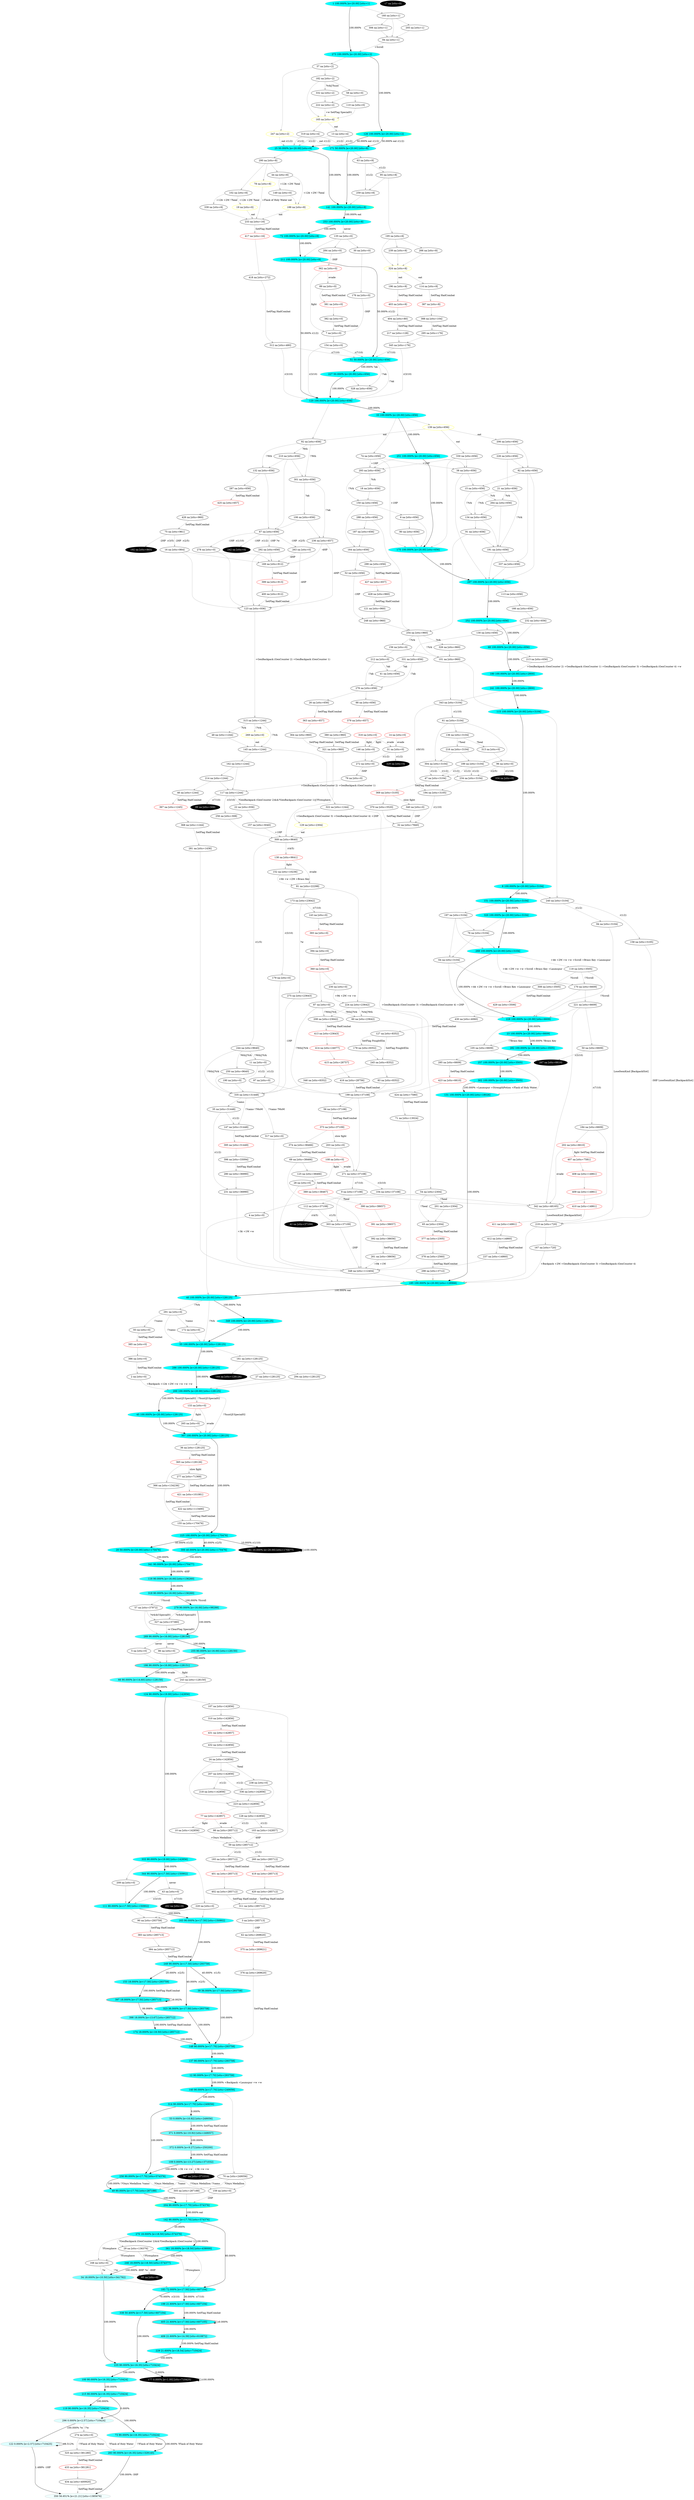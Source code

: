 digraph g {
  "A1" [style=filled fillcolor="#00ffff"label="1 100.000% [e=20.00] [stts=1]" color=grey];
  "A2" [style=filled fillcolor="white"label="2 na [stts=0]" ];
  "A3" [style=filled fillcolor="white"label="3 na [stts=285713]" ];
  "A4" [style=filled fillcolor="white"label="4 na [stts=0]" ];
  "A5" [style=filled fillcolor="white"label="5 na [stts=0]" ];
  "A6" [style=filled fillcolor="white"label="6 na [stts=656]" ];
  "A7" [style=filled fillcolor="white"label="7 na [stts=0]" ];
  "A8" [style=filled fillcolor="#00ffff"label="8 100.000% [e=20.00] [stts=3104]" color=grey];
  "A9" [style=filled fillcolor="white"label="9 na [stts=37108]" ];
  "A10" [style=filled fillcolor="white"label="10 na [stts=142856]" ];
  "A11" [style=filled fillcolor="white"label="11 na [stts=0]" ];
  "A12" [style=filled fillcolor="#1dffff"label="12 90.000% [e=17.70] [stts=293759]" color=grey];
  "A13" [style=filled fillcolor="white"label="13 na [stts=4]" ];
  "A14" [style=filled fillcolor="white"label="14 na [stts=0]" color=red];
  "A15" [style=filled fillcolor="white"label="15 na [stts=656]" ];
  "A16" [style=filled fillcolor="white"label="16 na [stts=864]" ];
  "A17" [style=filled fillcolor="black"label="17 na [stts=0]" style=filled fontcolor=white];
  "A18" [style=filled fillcolor="white"label="18 na [stts=656]" ];
  "A19" [style=filled fillcolor="white"label="19 na [stts=0]" color=yellow style=filled];
  "A20" [style=filled fillcolor="#00ffff"label="20 50.000% [e=20.00] [stts=170476]" color=grey];
  "A21" [style=filled fillcolor="white"label="21 na [stts=656]" ];
  "A22" [style=filled fillcolor="white"label="22 na [stts=936]" ];
  "A23" [style=filled fillcolor="#00ffff"label="23 100.000% [e=20.00] [stts=6609]" color=grey];
  "A24" [style=filled fillcolor="white"label="24 na [stts=142856]" ];
  "A25" [style=filled fillcolor="#00ffff"label="25 50.000% [e=20.00] [stts=8]" color=grey];
  "A27" [style=filled fillcolor="white"label="27 na [stts=128125]" ];
  "A28" [style=filled fillcolor="white"label="28 na [stts=0]" ];
  "A29" [style=filled fillcolor="white"label="29 na [stts=136376]" ];
  "A30" [style=filled fillcolor="white"label="30 na [stts=0]" ];
  "A31" [style=filled fillcolor="white"label="31 na [stts=0]" ];
  "A32" [style=filled fillcolor="white"label="32 na [stts=7840]" ];
  "A33" [style=filled fillcolor="#00ffff"label="33 100.000% [e=20.00] [stts=656]" color=grey];
  "A34" [style=filled fillcolor="#79ffff"label="34 18.000% [e=10.50] [stts=341792]" color=grey];
  "A35" [style=filled fillcolor="white"label="35 na [stts=31448]" ];
  "A37" [style=filled fillcolor="white"label="37 na [stts=2]" ];
  "A38" [style=filled fillcolor="white"label="38 na [stts=656]" ];
  "A39" [style=filled fillcolor="#1fffff"label="39 36.000% [e=17.50] [stts=293758]" color=grey];
  "A40" [style=filled fillcolor="#00ffff"label="40 100.000% [e=20.00] [stts=128125]" color=grey];
  "A41" [style=filled fillcolor="white"label="41 na [stts=656]" ];
  "A42" [style=filled fillcolor="black"label="42 na [stts=37109]" style=filled fontcolor=white];
  "A43" [style=filled fillcolor="white"label="43 na [stts=0]" ];
  "A44" [style=filled fillcolor="white"label="44 na [stts=8]" ];
  "A45" [style=filled fillcolor="#00ffff"label="45 100.000% [e=20.00] [stts=128125]" color=grey];
  "A48" [style=filled fillcolor="white"label="48 na [stts=1244]" ];
  "A49" [style=filled fillcolor="#1dffff"label="49 90.000% [e=17.70] [stts=287188]" color=grey];
  "A50" [style=filled fillcolor="white"label="50 na [stts=6609]" ];
  "A51" [style=filled fillcolor="#00ffff"label="51 50.000% [e=20.00] [stts=656]" color=grey];
  "A52" [style=filled fillcolor="white"label="52 na [stts=656]" ];
  "A54" [style=filled fillcolor="white"label="54 na [stts=2304]" ];
  "A55" [style=filled fillcolor="#00ffff"label="55 100.000% [e=20.00] [stts=128125]" color=grey];
  "A57" [style=filled fillcolor="white"label="57 na [stts=37972]" ];
  "A58" [style=filled fillcolor="white"label="58 na [stts=0]" ];
  "A59" [style=filled fillcolor="white"label="59 na [stts=285712]" ];
  "A60" [style=filled fillcolor="white"label="60 na [stts=23642]" ];
  "A61" [style=filled fillcolor="white"label="61 na [stts=3104]" ];
  "A63" [style=filled fillcolor="white"label="63 na [stts=8]" ];
  "A64" [style=filled fillcolor="white"label="64 na [stts=3104]" ];
  "A66" [style=filled fillcolor="#44ffff"label="66 90.000% [e=14.60] [stts=128150]" color=grey];
  "A67" [style=filled fillcolor="white"label="67 na [stts=656]" ];
  "A68" [style=filled fillcolor="#00ffff"label="68 100.000% [e=20.00] [stts=656]" color=grey];
  "A69" [style=filled fillcolor="white"label="69 na [stts=38466]" ];
  "A70" [style=filled fillcolor="white"label="70 na [stts=249056]" ];
  "A71" [style=filled fillcolor="white"label="71 na [stts=13024]" ];
  "A72" [style=filled fillcolor="#00ffff"label="72 100.000% [e=20.00] [stts=8]" color=grey];
  "A73" [style=filled fillcolor="#2effff"label="73 90.000% [e=16.35] [stts=710424]" color=grey];
  "A74" [style=filled fillcolor="white"label="74 na [stts=656]" ];
  "A75" [style=filled fillcolor="white"label="75 na [stts=961]" ];
  "A76" [style=filled fillcolor="white"label="76 na [stts=3104]" ];
  "A77" [style=filled fillcolor="white"label="77 na [stts=142857]" color=red];
  "A78" [style=filled fillcolor="white"label="78 na [stts=8]" color=yellow];
  "A79" [style=filled fillcolor="white"label="79 na [stts=0]" ];
  "A80" [style=filled fillcolor="white"label="80 na [stts=656]" ];
  "A81" [style=filled fillcolor="white"label="81 na [stts=22298]" ];
  "A82" [style=filled fillcolor="white"label="82 na [stts=656]" ];
  "A83" [style=filled fillcolor="white"label="83 na [stts=8352]" ];
  "A84" [style=filled fillcolor="white"label="84 na [stts=1]" ];
  "A85" [style=filled fillcolor="black"label="85 na [stts=0]" style=filled fontcolor=white];
  "A86" [style=filled fillcolor="white"label="86 na [stts=0]" ];
  "A87" [style=filled fillcolor="white"label="87 na [stts=0]" ];
  "A91" [style=filled fillcolor="white"label="91 na [stts=656]" ];
  "A92" [style=filled fillcolor="white"label="92 na [stts=656]" ];
  "A94" [style=filled fillcolor="white"label="94 na [stts=3104]" ];
  "A95" [style=filled fillcolor="white"label="95 na [stts=8]" ];
  "A96" [style=filled fillcolor="white"label="96 na [stts=0]" ];
  "A97" [style=filled fillcolor="white"label="97 na [stts=0]" ];
  "A98" [style=filled fillcolor="white"label="98 na [stts=285712]" ];
  "A99" [style=filled fillcolor="black"label="99 na [stts=309]" style=filled fontcolor=white];
  "A100" [style=filled fillcolor="#2effff"label="100 90.000% [e=16.35] [stts=710424]" color=grey];
  "A101" [style=filled fillcolor="white"label="101 na [stts=960]" ];
  "A102" [style=filled fillcolor="white"label="102 na [stts=8]" ];
  "A103" [style=filled fillcolor="white"label="103 na [stts=142857]" ];
  "A104" [style=filled fillcolor="white"label="104 na [stts=37108]" ];
  "A105" [style=filled fillcolor="white"label="105 na [stts=6609]" ];
  "A106" [style=filled fillcolor="white"label="106 na [stts=656]" ];
  "A107" [style=filled fillcolor="white"label="107 na [stts=142856]" ];
  "A108" [style=filled fillcolor="white"label="108 na [stts=0]" color=red];
  "A109" [style=filled fillcolor="#55ffff"label="109 0.000% [e=13.27] [stts=371032]" color=grey];
  "A110" [style=filled fillcolor="white"label="110 na [stts=0]" ];
  "A111" [style=filled fillcolor="#1fffff"label="111 90.000% [e=17.50] [stts=150902]" color=grey];
  "A112" [style=filled fillcolor="white"label="112 na [stts=37108]" ];
  "A113" [style=filled fillcolor="white"label="113 na [stts=656]" ];
  "A115" [style=filled fillcolor="#00ffff"label="115 100.000% [e=20.00] [stts=3104]" color=grey];
  "A116" [style=filled fillcolor="#33ffff"label="116 90.000% [e=16.00] [stts=136260]" color=grey];
  "A117" [style=filled fillcolor="white"label="117 na [stts=1244]" ];
  "A118" [style=filled fillcolor="white"label="118 na [stts=3505]" ];
  "A119" [style=filled fillcolor="#2effff"label="119 90.000% [e=16.35] [stts=710424]" color=grey];
  "A120" [style=filled fillcolor="#00ffff"label="120 100.000% [e=20.00] [stts=656]" color=grey];
  "A121" [style=filled fillcolor="white"label="121 na [stts=960]" ];
  "A122" [style=filled fillcolor="#deffff"label="122 0.000% [e=2.57] [stts=710425]" color=grey];
  "A123" [style=filled fillcolor="white"label="123 na [stts=936]" ];
  "A124" [style=filled fillcolor="#0cffff"label="124 90.000% [e=19.00] [stts=142856]" color=grey];
  "A126" [style=filled fillcolor="#00ffff"label="126 100.000% [e=20.00] [stts=2]" color=yellow];
  "A127" [style=filled fillcolor="white"label="127 na [stts=8352]" ];
  "A128" [style=filled fillcolor="white"label="128 na [stts=142856]" ];
  "A129" [style=filled fillcolor="white"label="129 na [stts=2304]" color=yellow style=filled];
  "A130" [style=filled fillcolor="white"label="130 na [stts=656]" ];
  "A131" [style=filled fillcolor="#00ffff"label="131 100.000% [e=20.00] [stts=18026]" color=grey];
  "A132" [style=filled fillcolor="white"label="132 na [stts=656]" ];
  "A133" [style=filled fillcolor="white"label="133 na [stts=0]" color=red];
  "A134" [style=filled fillcolor="white"label="134 na [stts=656]" ];
  "A135" [style=filled fillcolor="white"label="135 na [stts=0]" ];
  "A136" [style=filled fillcolor="white"label="136 na [stts=3104]" ];
  "A137" [style=filled fillcolor="#1dffff"label="137 90.000% [e=17.70] [stts=293758]" color=grey];
  "A138" [style=filled fillcolor="white"label="138 na [stts=9641]" color=red];
  "A139" [style=filled fillcolor="white"label="139 na [stts=656]" color=yellow];
  "A140" [style=filled fillcolor="#1dffff"label="140 90.000% [e=17.70] [stts=249056]" color=grey];
  "A141" [style=filled fillcolor="#00ffff"label="141 100.000% [e=20.00] [stts=8]" color=yellow];
  "A142" [style=filled fillcolor="#1dffff"label="142 90.000% [e=17.70] [stts=574376]" color=grey];
  "A144" [style=filled fillcolor="black"label="144 na [stts=128126]" style=filled fontcolor=white];
  "A145" [style=filled fillcolor="white"label="145 na [stts=1244]" ];
  "A146" [style=filled fillcolor="white"label="146 na [stts=0]" ];
  "A148" [style=filled fillcolor="#1dffff"label="148 90.000% [e=17.70] [stts=293758]" color=grey];
  "A149" [style=filled fillcolor="white"label="149 na [stts=0]" ];
  "A150" [style=filled fillcolor="white"label="150 na [stts=656]" ];
  "A151" [style=filled fillcolor="#00ffff"label="151 100.000% [e=20.00] [stts=3104]" color=grey];
  "A152" [style=filled fillcolor="white"label="152 na [stts=10236]" ];
  "A154" [style=filled fillcolor="white"label="154 na [stts=0]" ];
  "A155" [style=filled fillcolor="white"label="155 na [stts=170476]" ];
  "A156" [style=filled fillcolor="white"label="156 na [stts=0]" ];
  "A157" [style=filled fillcolor="white"label="157 na [stts=3040]" ];
  "A158" [style=filled fillcolor="white"label="158 na [stts=3105]" ];
  "A159" [style=filled fillcolor="white"label="159 na [stts=0]" ];
  "A160" [style=filled fillcolor="white"label="160 na [stts=1]" ];
  "A161" [style=filled fillcolor="white"label="161 na [stts=128125]" ];
  "A162" [style=filled fillcolor="white"label="162 na [stts=1244]" ];
  "A163" [style=filled fillcolor="#1fffff"label="163 90.000% [e=17.50] [stts=150902]" color=grey];
  "A164" [style=filled fillcolor="white"label="164 na [stts=656]" ];
  "A165" [style=filled fillcolor="white"label="165 na [stts=4]" color=yellow style=filled];
  "A166" [style=filled fillcolor="white"label="166 na [stts=656]" ];
  "A167" [style=filled fillcolor="white"label="167 na [stts=720]" ];
  "A168" [style=filled fillcolor="white"label="168 na [stts=0]" ];
  "A170" [style=filled fillcolor="white"label="170 na [stts=6609]" ];
  "A171" [style=filled fillcolor="#00ffff"label="171 50.000% [e=20.00] [stts=8]" color=grey];
  "A172" [style=filled fillcolor="white"label="172 na [stts=0]" ];
  "A173" [style=filled fillcolor="white"label="173 na [stts=23642]" ];
  "A174" [style=filled fillcolor="#13ffff"label="174 18.000% [e=18.50] [stts=285712]" color=grey];
  "A175" [style=filled fillcolor="#00ffff"label="175 100.000% [e=20.00] [stts=656]" color=grey];
  "A176" [style=filled fillcolor="white"label="176 na [stts=0]" ];
  "A177" [style=filled fillcolor="black"label="177 0.000% [e=1.00] [stts=710425]" style=filled fontcolor=white];
  "A178" [style=filled fillcolor="white"label="178 na [stts=8352]" ];
  "A179" [style=filled fillcolor="white"label="179 na [stts=0]" ];
  "A180" [style=filled fillcolor="#00ffff"label="180 100.000% [e=20.00] [stts=2800]" color=grey];
  "A181" [style=filled fillcolor="black"label="181 10.000% [e=20.00] [stts=170477]" style=filled fontcolor=white];
  "A182" [style=filled fillcolor="white"label="182 na [stts=2]" ];
  "A183" [style=filled fillcolor="#1fffff"label="183 72.000% [e=17.50] [stts=607104]" color=grey];
  "A184" [style=filled fillcolor="white"label="184 na [stts=6609]" ];
  "A185" [style=filled fillcolor="#00ffff"label="185 100.000% [e=20.00] [stts=128968]" color=yellow style=filled];
  "A186" [style=filled fillcolor="#33ffff"label="186 90.000% [e=16.00] [stts=128151]" color=red];
  "A187" [style=filled fillcolor="white"label="187 na [stts=656]" ];
  "A188" [style=filled fillcolor="white"label="188 na [stts=8]" color=yellow];
  "A189" [style=filled fillcolor="white"label="189 na [stts=3104]" ];
  "A190" [style=filled fillcolor="white"label="190 na [stts=0]" ];
  "A191" [style=filled fillcolor="white"label="191 na [stts=656]" ];
  "A192" [style=filled fillcolor="black"label="192 na [stts=865]" style=filled fontcolor=white];
  "A194" [style=filled fillcolor="white"label="194 na [stts=3105]" ];
  "A195" [style=filled fillcolor="white"label="195 na [stts=8]" ];
  "A197" [style=filled fillcolor="white"label="197 na [stts=3104]" ];
  "A199" [style=filled fillcolor="white"label="199 na [stts=37108]" ];
  "A200" [style=filled fillcolor="#00ffff"label="200 100.000% [e=20.00] [stts=128125]" color=grey];
  "A201" [style=filled fillcolor="white"label="201 na [stts=2304]" ];
  "A203" [style=filled fillcolor="white"label="203 na [stts=0]" ];
  "A204" [style=filled fillcolor="#1dffff"label="204 90.000% [e=17.70] [stts=574376]" color=yellow];
  "A205" [style=filled fillcolor="white"label="205 na [stts=1]" ];
  "A206" [style=filled fillcolor="white"label="206 na [stts=656]" ];
  "A207" [style=filled fillcolor="white"label="207 na [stts=142856]" ];
  "A209" [style=filled fillcolor="white"label="209 na [stts=0]" ];
  "A210" [style=filled fillcolor="white"label="210 na [stts=656]" ];
  "A211" [style=filled fillcolor="#00ffff"label="211 100.000% [e=20.00] [stts=8]" color=grey];
  "A212" [style=filled fillcolor="white"label="212 na [stts=0]" ];
  "A213" [style=filled fillcolor="white"label="213 na [stts=656]" ];
  "A214" [style=filled fillcolor="white"label="214 na [stts=1244]" ];
  "A215" [style=filled fillcolor="#2effff"label="215 90.000% [e=16.35] [stts=710424]" color=grey];
  "A216" [style=filled fillcolor="white"label="216 na [stts=3104]" ];
  "A217" [style=filled fillcolor="white"label="217 na [stts=128]" ];
  "A218" [style=filled fillcolor="white"label="218 na [stts=142856]" ];
  "A219" [style=filled fillcolor="white"label="219 na [stts=720]" ];
  "A220" [style=filled fillcolor="white"label="220 na [stts=0]" ];
  "A221" [style=filled fillcolor="white"label="221 na [stts=6609]" ];
  "A222" [style=filled fillcolor="white"label="222 na [stts=2]" ];
  "A223" [style=filled fillcolor="white"label="223 na [stts=142856]" ];
  "A224" [style=filled fillcolor="white"label="224 na [stts=23642]" ];
  "A225" [style=filled fillcolor="#00ffff"label="225 100.000% [e=20.00] [stts=170476]" color=grey];
  "A226" [style=filled fillcolor="white"label="226 na [stts=656]" ];
  "A227" [style=filled fillcolor="#00ffff"label="227 50.000% [e=20.00] [stts=656]" color=grey];
  "A228" [style=filled fillcolor="#00ffff"label="228 100.000% [e=20.00] [stts=6609]" color=grey];
  "A229" [style=filled fillcolor="#12ffff"label="229 21.600% [e=18.54] [stts=710424]" color=grey];
  "A230" [style=filled fillcolor="white"label="230 na [stts=0]" ];
  "A231" [style=filled fillcolor="white"label="231 na [stts=36990]" ];
  "A232" [style=filled fillcolor="white"label="232 na [stts=656]" ];
  "A234" [style=filled fillcolor="white"label="234 na [stts=3104]" ];
  "A235" [style=filled fillcolor="#2effff"label="235 90.000% [e=16.35] [stts=710424]" color=grey];
  "A236" [style=filled fillcolor="white"label="236 na [stts=657]" ];
  "A237" [style=filled fillcolor="white"label="237 na [stts=14860]" ];
  "A238" [style=filled fillcolor="white"label="238 na [stts=0]" ];
  "A239" [style=filled fillcolor="white"label="239 na [stts=8]" ];
  "A240" [style=filled fillcolor="white"label="240 na [stts=3104]" ];
  "A241" [style=filled fillcolor="#00ffff"label="241 100.000% [e=20.00] [stts=2800]" color=grey];
  "A242" [style=filled fillcolor="black"label="242 na [stts=0]" style=filled fontcolor=white];
  "A243" [style=filled fillcolor="white"label="243 na [stts=128150]" ];
  "A244" [style=filled fillcolor="white"label="244 na [stts=9640]" ];
  "A245" [style=filled fillcolor="white"label="245 na [stts=8352]" ];
  "A246" [style=filled fillcolor="#13ffff"label="246 18.000% [e=18.50] [stts=574377]" color=grey];
  "A247" [style=filled fillcolor="white"label="247 na [stts=2]" color=yellow];
  "A248" [style=filled fillcolor="white"label="248 na [stts=960]" ];
  "A249" [style=filled fillcolor="#1fffff"label="249 90.000% [e=17.50] [stts=293758]" color=grey];
  "A250" [style=filled fillcolor="white"label="250 na [stts=9640]" ];
  "A251" [style=filled fillcolor="#00ffff"label="251 100.000% [e=20.00] [stts=656]" color=grey];
  "A252" [style=filled fillcolor="#00ffff"label="252 100.000% [e=20.00] [stts=656]" color=grey];
  "A253" [style=filled fillcolor="#00ffff"label="253 100.000% [e=20.00] [stts=8]" color=grey];
  "A254" [style=filled fillcolor="white"label="254 na [stts=960]" ];
  "A255" [style=filled fillcolor="#33ffff"label="255 90.000% [e=16.00] [stts=128150]" color=grey];
  "A256" [style=filled fillcolor="white"label="256 na [stts=308]" ];
  "A257" [style=filled fillcolor="#00ffff"label="257 100.000% [e=20.00] [stts=3505]" color=grey];
  "A258" [style=filled fillcolor="#1dffff"label="258 90.000% [e=17.70] [stts=574376]" color=grey];
  "A259" [style=filled fillcolor="white"label="259 na [stts=8]" ];
  "A261" [style=filled fillcolor="white"label="261 na [stts=38656]" ];
  "A262" [style=filled fillcolor="black"label="262 na [stts=0]" style=filled fontcolor=white];
  "A263" [style=filled fillcolor="white"label="263 na [stts=0]" ];
  "A264" [style=filled fillcolor="white"label="264 na [stts=656]" ];
  "A265" [style=filled fillcolor="white"label="265 na [stts=0]" ];
  "A266" [style=filled fillcolor="white"label="266 na [stts=8]" ];
  "A267" [style=filled fillcolor="black"label="267 na [stts=6610]" style=filled fontcolor=white];
  "A268" [style=filled fillcolor="#00ffff"label="268 100.000% [e=20.00] [stts=3104]" color=grey];
  "A269" [style=filled fillcolor="white"label="269 na [stts=0]" color=yellow style=filled];
  "A270" [style=filled fillcolor="#13ffff"label="270 18.000% [e=18.50] [stts=574376]" color=grey];
  "A271" [style=filled fillcolor="white"label="271 na [stts=37108]" ];
  "A272" [style=filled fillcolor="white"label="272 na [stts=0]" ];
  "A273" [style=filled fillcolor="#00ffff"label="273 100.000% [e=20.00] [stts=2]" color=grey];
  "A274" [style=filled fillcolor="white"label="274 na [stts=0]" ];
  "A275" [style=filled fillcolor="white"label="275 na [stts=23643]" ];
  "A276" [style=filled fillcolor="white"label="276 na [stts=656]" ];
  "A278" [style=filled fillcolor="white"label="278 na [stts=0]" ];
  "A279" [style=filled fillcolor="#33ffff"label="279 90.000% [e=16.00] [stts=98288]" color=grey];
  "A280" [style=filled fillcolor="white"label="280 na [stts=36990]" ];
  "A281" [style=filled fillcolor="white"label="281 na [stts=1436]" ];
  "A282" [style=filled fillcolor="#00ffff"label="282 100.000% [e=20.00] [stts=3505]" color=grey];
  "A283" [style=filled fillcolor="#2effff"label="283 90.000% [e=16.35] [stts=329145]" color=grey];
  "A284" [style=filled fillcolor="white"label="284 na [stts=0]" ];
  "A286" [style=filled fillcolor="#00ffff"label="286 100.000% [e=20.00] [stts=128125]" color=grey];
  "A288" [style=filled fillcolor="white"label="288 na [stts=656]" ];
  "A289" [style=filled fillcolor="#33ffff"label="289 90.000% [e=16.00] [stts=128150]" color=grey];
  "A290" [style=filled fillcolor="white"label="290 na [stts=8]" ];
  "A291" [style=filled fillcolor="white"label="291 na [stts=0]" ];
  "A292" [style=filled fillcolor="white"label="292 na [stts=656]" ];
  "A293" [style=filled fillcolor="white"label="293 na [stts=656]" ];
  "A294" [style=filled fillcolor="white"label="294 na [stts=128125]" ];
  "A295" [style=filled fillcolor="white"label="295 na [stts=176]" ];
  "A296" [style=filled fillcolor="#deffff"label="296 0.000% [e=2.57] [stts=710424]" color=grey];
  "A297" [style=filled fillcolor="#00ffff"label="297 100.000% [e=20.00] [stts=656]" color=grey];
  "A298" [style=filled fillcolor="white"label="298 na [stts=3712]" ];
  "A300" [style=filled fillcolor="#00ffff"label="300 40.000% [e=20.00] [stts=170476]" color=grey];
  "A301" [style=filled fillcolor="white"label="301 na [stts=656]" ];
  "A302" [style=filled fillcolor="#00ffff"label="302 100.000% [e=20.00] [stts=3505]" color=grey];
  "A303" [style=filled fillcolor="white"label="303 na [stts=37109]" ];
  "A304" [style=filled fillcolor="white"label="304 na [stts=3104]" ];
  "A305" [style=filled fillcolor="white"label="305 na [stts=287188]" ];
  "A306" [style=filled fillcolor="white"label="306 na [stts=1]" ];
  "A307" [style=filled fillcolor="#00ffff"label="307 100.000% [e=20.00] [stts=128125]" color=grey];
  "A309" [style=filled fillcolor="white"label="309 na [stts=9640]" ];
  "A311" [style=filled fillcolor="white"label="311 na [stts=285712]" ];
  "A312" [style=filled fillcolor="white"label="312 na [stts=480]" ];
  "A313" [style=filled fillcolor="white"label="313 na [stts=0]" ];
  "A314" [style=filled fillcolor="#1dffff"label="314 90.000% [e=17.70] [stts=249056]" color=grey];
  "A315" [style=filled fillcolor="white"label="315 na [stts=1244]" ];
  "A316" [style=filled fillcolor="white"label="316 na [stts=0]" color=red];
  "A317" [style=filled fillcolor="white"label="317 na [stts=0]" ];
  "A318" [style=filled fillcolor="#33ffff"label="318 90.000% [e=16.00] [stts=136260]" color=grey];
  "A319" [style=filled fillcolor="white"label="319 na [stts=4]" ];
  "A320" [style=filled fillcolor="#00ffff"label="320 100.000% [e=20.00] [stts=3104]" color=grey];
  "A321" [style=filled fillcolor="white"label="321 na [stts=960]" ];
  "A322" [style=filled fillcolor="white"label="322 na [stts=1244]" ];
  "A323" [style=filled fillcolor="#1fffff"label="323 36.000% [e=17.50] [stts=293758]" color=grey];
  "A324" [style=filled fillcolor="white"label="324 na [stts=8]" color=yellow];
  "A326" [style=filled fillcolor="white"label="326 na [stts=960]" ];
  "A327" [style=filled fillcolor="white"label="327 na [stts=57380]" ];
  "A328" [style=filled fillcolor="white"label="328 na [stts=656]" ];
  "A329" [style=filled fillcolor="black"label="329 na [stts=0]" style=filled fontcolor=white];
  "A330" [style=filled fillcolor="white"label="330 na [stts=656]" ];
  "A331" [style=filled fillcolor="white"label="331 na [stts=656]" ];
  "A332" [style=filled fillcolor="white"label="332 na [stts=2]" ];
  "A333" [style=filled fillcolor="#0cffff"label="333 90.000% [e=19.00] [stts=142856]" color=grey];
  "A334" [style=filled fillcolor="black"label="334 na [stts=0]" style=filled fontcolor=white];
  "A335" [style=filled fillcolor="white"label="335 na [stts=31448]" ];
  "A336" [style=filled fillcolor="white"label="336 na [stts=142856]" ];
  "A337" [style=filled fillcolor="white"label="337 na [stts=656]" ];
  "A338" [style=filled fillcolor="#1fffff"label="338 50.400% [e=17.50] [stts=607104]" color=grey];
  "A339" [style=filled fillcolor="white"label="339 na [stts=8]" ];
  "A340" [style=filled fillcolor="white"label="340 na [stts=0]" ];
  "A341" [style=filled fillcolor="#00ffff"label="341 90.000% [e=20.00] [stts=170477]" color=grey];
  "A342" [style=filled fillcolor="white"label="342 na [stts=48165]" ];
  "A343" [style=filled fillcolor="white"label="343 na [stts=3104]" ];
  "A344" [style=filled fillcolor="#1fffff"label="344 90.000% [e=17.50] [stts=150902]" color=grey];
  "A345" [style=filled fillcolor="white"label="345 na [stts=176]" ];
  "A346" [style=filled fillcolor="white"label="346 na [stts=8352]" ];
  "A347" [style=filled fillcolor="black"label="347 na [stts=371033]" style=filled fontcolor=white];
  "A348" [style=filled fillcolor="white"label="348 na [stts=112404]" ];
  "A349" [style=filled fillcolor="#00ffff"label="349 100.000% [e=20.00] [stts=128125]" color=grey];
  "A350" [style=filled fillcolor="#f1ffff"label="350 56.651% [e=21.21] [stts=1385676]" color=grey];
  "A360" [style=filled fillcolor="white"label="360 na [stts=0]" color=red];
  "A361" [style=filled fillcolor="#13ffff"label="361 18.000% [e=18.50] [stts=438000]" color=grey];
  "A362" [style=filled fillcolor="white"label="362 na [stts=0]" color=red];
  "A26" [style=filled fillcolor="white"label="26 na [stts=656]" ];
  "A363" [style=filled fillcolor="white"label="363 na [stts=657]" color=red];
  "A364" [style=filled fillcolor="white"label="364 na [stts=960]" ];
  "A36" [style=filled fillcolor="white"label="36 na [stts=128125]" ];
  "A365" [style=filled fillcolor="white"label="365 na [stts=128126]" color=red];
  "A366" [style=filled fillcolor="white"label="366 na [stts=134236]" ];
  "A46" [style=filled fillcolor="white"label="46 na [stts=1244]" ];
  "A367" [style=filled fillcolor="white"label="367 na [stts=1245]" color=red];
  "A368" [style=filled fillcolor="white"label="368 na [stts=1244]" ];
  "A47" [style=filled fillcolor="white"label="47 na [stts=3104]" ];
  "A369" [style=filled fillcolor="white"label="369 na [stts=3105]" color=red];
  "A370" [style=filled fillcolor="white"label="370 na [stts=3520]" ];
  "A53" [style=filled fillcolor="#73ffff"label="53 0.000% [e=10.92] [stts=249056]" color=grey];
  "A371" [style=filled fillcolor="#73ffff"label="371 0.000% [e=10.92] [stts=249057]" color=red];
  "A372" [style=filled fillcolor="#88ffff"label="372 0.000% [e=9.27] [stts=250200]" color=grey];
  "A56" [style=filled fillcolor="white"label="56 na [stts=37108]" ];
  "A373" [style=filled fillcolor="white"label="373 na [stts=37109]" color=red];
  "A374" [style=filled fillcolor="white"label="374 na [stts=38466]" ];
  "A62" [style=filled fillcolor="white"label="62 na [stts=269620]" ];
  "A375" [style=filled fillcolor="white"label="375 na [stts=269621]" color=red];
  "A376" [style=filled fillcolor="white"label="376 na [stts=269620]" ];
  "A65" [style=filled fillcolor="white"label="65 na [stts=2304]" ];
  "A377" [style=filled fillcolor="white"label="377 na [stts=2305]" color=red];
  "A378" [style=filled fillcolor="white"label="378 na [stts=2560]" ];
  "A88" [style=filled fillcolor="white"label="88 na [stts=656]" ];
  "A379" [style=filled fillcolor="white"label="379 na [stts=657]" color=red];
  "A380" [style=filled fillcolor="white"label="380 na [stts=960]" ];
  "A89" [style=filled fillcolor="white"label="89 na [stts=0]" ];
  "A381" [style=filled fillcolor="white"label="381 na [stts=0]" color=red];
  "A382" [style=filled fillcolor="white"label="382 na [stts=0]" ];
  "A90" [style=filled fillcolor="white"label="90 na [stts=293759]" ];
  "A383" [style=filled fillcolor="white"label="383 na [stts=285713]" color=red];
  "A384" [style=filled fillcolor="white"label="384 na [stts=285712]" ];
  "A93" [style=filled fillcolor="white"label="93 na [stts=0]" ];
  "A385" [style=filled fillcolor="white"label="385 na [stts=0]" color=red];
  "A386" [style=filled fillcolor="white"label="386 na [stts=0]" ];
  "A114" [style=filled fillcolor="white"label="114 na [stts=8]" ];
  "A387" [style=filled fillcolor="white"label="387 na [stts=8]" color=red];
  "A388" [style=filled fillcolor="white"label="388 na [stts=104]" ];
  "A125" [style=filled fillcolor="white"label="125 na [stts=38466]" ];
  "A389" [style=filled fillcolor="white"label="389 na [stts=38467]" color=red];
  "A390" [style=filled fillcolor="white"label="390 na [stts=38657]" color=red];
  "A391" [style=filled fillcolor="white"label="391 na [stts=38657]" color=red];
  "A392" [style=filled fillcolor="white"label="392 na [stts=38656]" ];
  "A143" [style=filled fillcolor="white"label="143 na [stts=0]" ];
  "A393" [style=filled fillcolor="white"label="393 na [stts=0]" color=red];
  "A394" [style=filled fillcolor="white"label="394 na [stts=0]" ];
  "A147" [style=filled fillcolor="white"label="147 na [stts=31448]" ];
  "A395" [style=filled fillcolor="white"label="395 na [stts=31449]" color=red];
  "A396" [style=filled fillcolor="white"label="396 na [stts=33094]" ];
  "A153" [style=filled fillcolor="#1fffff"label="153 18.000% [e=17.50] [stts=293759]" color=grey];
  "A397" [style=filled fillcolor="#1fffff"label="397 18.000% [e=17.50] [stts=285713]" color=red];
  "A398" [style=filled fillcolor="#50ffff"label="398 18.000% [e=13.67] [stts=285712]" color=grey];
  "A169" [style=filled fillcolor="white"label="169 na [stts=912]" ];
  "A399" [style=filled fillcolor="white"label="399 na [stts=913]" color=red];
  "A400" [style=filled fillcolor="white"label="400 na [stts=912]" ];
  "A193" [style=filled fillcolor="white"label="193 na [stts=285712]" ];
  "A401" [style=filled fillcolor="white"label="401 na [stts=285713]" color=red];
  "A402" [style=filled fillcolor="white"label="402 na [stts=285712]" ];
  "A196" [style=filled fillcolor="white"label="196 na [stts=8]" ];
  "A403" [style=filled fillcolor="white"label="403 na [stts=8]" color=red];
  "A404" [style=filled fillcolor="white"label="404 na [stts=80]" ];
  "A198" [style=filled fillcolor="#1fffff"label="198 21.600% [e=17.50] [stts=607104]" color=grey];
  "A405" [style=filled fillcolor="#1fffff"label="405 21.600% [e=17.50] [stts=607105]" color=red];
  "A406" [style=filled fillcolor="#47ffff"label="406 21.600% [e=14.39] [stts=610872]" color=grey];
  "A202" [style=filled fillcolor="white"label="202 na [stts=6610]" color=red];
  "A407" [style=filled fillcolor="white"label="407 na [stts=7581]" color=red];
  "A408" [style=filled fillcolor="white"label="408 na [stts=14861]" color=red];
  "A409" [style=filled fillcolor="white"label="409 na [stts=14861]" color=red];
  "A410" [style=filled fillcolor="white"label="410 na [stts=14861]" color=red];
  "A411" [style=filled fillcolor="white"label="411 na [stts=14861]" color=red];
  "A412" [style=filled fillcolor="white"label="412 na [stts=14860]" ];
  "A208" [style=filled fillcolor="white"label="208 na [stts=23642]" ];
  "A413" [style=filled fillcolor="white"label="413 na [stts=23643]" color=red];
  "A414" [style=filled fillcolor="white"label="414 na [stts=24077]" color=red];
  "A415" [style=filled fillcolor="white"label="415 na [stts=28757]" color=red];
  "A416" [style=filled fillcolor="white"label="416 na [stts=28756]" ];
  "A233" [style=filled fillcolor="white"label="233 na [stts=16]" ];
  "A417" [style=filled fillcolor="white"label="417 na [stts=16]" color=red];
  "A418" [style=filled fillcolor="white"label="418 na [stts=272]" ];
  "A260" [style=filled fillcolor="white"label="260 na [stts=285712]" ];
  "A419" [style=filled fillcolor="white"label="419 na [stts=285713]" color=red];
  "A420" [style=filled fillcolor="white"label="420 na [stts=285712]" ];
  "A277" [style=filled fillcolor="white"label="277 na [stts=71369]" ];
  "A421" [style=filled fillcolor="white"label="421 na [stts=101081]" color=red];
  "A422" [style=filled fillcolor="white"label="422 na [stts=113490]" ];
  "A285" [style=filled fillcolor="white"label="285 na [stts=6609]" ];
  "A423" [style=filled fillcolor="white"label="423 na [stts=6610]" color=red];
  "A424" [style=filled fillcolor="white"label="424 na [stts=7580]" ];
  "A287" [style=filled fillcolor="white"label="287 na [stts=656]" ];
  "A425" [style=filled fillcolor="white"label="425 na [stts=657]" color=red];
  "A426" [style=filled fillcolor="white"label="426 na [stts=960]" ];
  "A299" [style=filled fillcolor="white"label="299 na [stts=656]" ];
  "A427" [style=filled fillcolor="white"label="427 na [stts=657]" color=red];
  "A428" [style=filled fillcolor="white"label="428 na [stts=960]" ];
  "A308" [style=filled fillcolor="white"label="308 na [stts=3505]" ];
  "A429" [style=filled fillcolor="white"label="429 na [stts=3506]" color=red];
  "A430" [style=filled fillcolor="white"label="430 na [stts=4060]" ];
  "A310" [style=filled fillcolor="white"label="310 na [stts=142856]" ];
  "A431" [style=filled fillcolor="white"label="431 na [stts=142857]" color=red];
  "A432" [style=filled fillcolor="white"label="432 na [stts=142856]" ];
  "A325" [style=filled fillcolor="white"label="325 na [stts=381280]" ];
  "A433" [style=filled fillcolor="white"label="433 na [stts=381281]" color=red];
  "A434" [style=filled fillcolor="white"label="434 na [stts=400920]" ];
  A1 -> A160 [label="" color=darkgrey];
  A2 -> A200 [label=" +Backpack +12$ +2M +w +w +w +w" color=darkgrey];
  A3 -> A62 [label=" -1HP" color=darkgrey];
  A4 -> A40 [label="" color=darkgrey];
  A5 -> A186 [label="" color=darkgrey];
  A6 -> A80 [label="" color=darkgrey];
  A6 -> A175 [label="" color=darkgrey];
  A7 -> A154 [label="" color=darkgrey];
  A8 -> A240 [label="" color=darkgrey];
  A9 -> A112 [label="" color=darkgrey];
  A9 -> A342 [label="" color=darkgrey];
  A10 -> A59 [label=" +Onyx Medallion" color=darkgrey];
  A11 -> A97 [label=" r(1/2)" color=darkgrey];
  A11 -> A190 [label=" r(1/2)" color=darkgrey];
  A13 -> A25 [label=" r(1/2)" color=darkgrey];
  A13 -> A171 [label=" r(1/2)" color=darkgrey];
  A14 -> A31 [label=" evade" color=darkgrey];
  A14 -> A146 [label=" fight" color=darkgrey];
  A15 -> A134 [label=" !?trk" color=darkgrey];
  A15 -> A264 [label=" ?trk" color=darkgrey];
  A16 -> A123 [label="" color=darkgrey];
  A16 -> A169 [label="" color=darkgrey];
  A18 -> A150 [label="" color=darkgrey];
  A19 -> A233 [label=" eat" color=darkgrey];
  A21 -> A134 [label=" !?trk" color=darkgrey];
  A21 -> A191 [label=" !?trk" color=darkgrey];
  A21 -> A264 [label=" ?trk" color=darkgrey];
  A22 -> A157 [label="" color=darkgrey];
  A23 -> A105 [label=" !?Brass Key" color=darkgrey];
  A24 -> A207 [label="" color=darkgrey];
  A24 -> A223 [label="" color=darkgrey];
  A24 -> A238 [label=" ?heal" color=darkgrey];
  A25 -> A290 [label="" color=darkgrey];
  A26 -> A363 [label=" SetFlag HadCombat" color=darkgrey];
  A27 -> A200 [label="" color=darkgrey];
  A28 -> A348 [label="" color=darkgrey];
  A29 -> A168 [label=" ?Firesphere" color=darkgrey];
  A29 -> A183 [label=" !?Firesphere" color=darkgrey];
  A29 -> A246 [label=" !?Firesphere" color=darkgrey];
  A30 -> A176 [label="" color=darkgrey];
  A31 -> A272 [label=" r(1/2)" color=darkgrey];
  A31 -> A329 [label=" r(1/2)" color=darkgrey];
  A32 -> A309 [label="" color=darkgrey];
  A33 -> A74 [label="" color=darkgrey];
  A33 -> A139 [label="" color=darkgrey];
  A34 -> A183 [label="" color=darkgrey];
  A35 -> A147 [label=" r(1/2)" color=darkgrey];
  A35 -> A231 [label=" r(1/2)" color=darkgrey];
  A36 -> A365 [label=" SetFlag HadCombat" color=darkgrey];
  A37 -> A182 [label="" color=darkgrey];
  A37 -> A247 [label="" color=darkgrey];
  A38 -> A15 [label="" color=darkgrey];
  A38 -> A297 [label="" color=darkgrey];
  A40 -> A55 [label=" !?trk" color=darkgrey];
  A40 -> A291 [label=" !?trk" color=darkgrey];
  A41 -> A276 [label="" color=darkgrey];
  A43 -> A111 [label="  r(3/10)" color=darkgrey];
  A43 -> A262 [label="  r(7/10)" color=darkgrey];
  A44 -> A149 [label=" +12$ +2M ?heal" color=darkgrey];
  A44 -> A188 [label=" +12$ +2M !?heal" color=darkgrey];
  A46 -> A367 [label=" SetFlag HadCombat" color=darkgrey];
  A47 -> A369 [label=" SetFlag HadCombat" color=darkgrey];
  A48 -> A145 [label="" color=darkgrey];
  A50 -> A184 [label=" r(7/10)" color=darkgrey];
  A50 -> A267 [label=" r(3/10)" color=darkgrey];
  A51 -> A120 [label=" !?ak" color=darkgrey];
  A51 -> A328 [label=" !?ak" color=darkgrey];
  A52 -> A248 [label=" -1HP" color=darkgrey];
  A54 -> A4 [label=" ?heal" color=darkgrey];
  A54 -> A65 [label=" !?heal" color=darkgrey];
  A54 -> A201 [label=" !?heal" color=darkgrey];
  A55 -> A161 [label="" color=darkgrey];
  A56 -> A373 [label=" SetFlag HadCombat" color=darkgrey];
  A57 -> A289 [label=" " color=darkgrey];
  A57 -> A327 [label=" ?w&&f:Special01" color=darkgrey];
  A58 -> A110 [label="" color=darkgrey];
  A58 -> A222 [label="" color=darkgrey];
  A59 -> A193 [label=" r(1/2)" color=darkgrey];
  A59 -> A260 [label=" r(1/2)" color=darkgrey];
  A60 -> A199 [label="" color=darkgrey];
  A61 -> A136 [label="" color=darkgrey];
  A61 -> A189 [label="" color=darkgrey];
  A61 -> A304 [label="" color=darkgrey];
  A62 -> A375 [label=" SetFlag HadCombat" color=darkgrey];
  A63 -> A95 [label=" r(1/2)" color=darkgrey];
  A63 -> A259 [label=" r(1/2)" color=darkgrey];
  A64 -> A170 [label="" color=darkgrey];
  A64 -> A228 [label="" color=darkgrey];
  A65 -> A377 [label=" SetFlag HadCombat" color=darkgrey];
  A67 -> A242 [label=" -1HP  r(1/2)" color=darkgrey];
  A67 -> A263 [label=" -1HP  r(2/5)" color=darkgrey];
  A67 -> A278 [label=" -1HP  r(1/10)" color=darkgrey];
  A67 -> A292 [label=" -1HP ?w" color=darkgrey];
  A68 -> A213 [label="" color=darkgrey];
  A69 -> A125 [label="" color=darkgrey];
  A69 -> A348 [label="" color=darkgrey];
  A70 -> A49 [label=" ?camo" color=darkgrey];
  A70 -> A159 [label=" " color=darkgrey];
  A70 -> A305 [label=" ?Onyx Medallion" color=darkgrey];
  A71 -> A348 [label="" color=darkgrey];
  A73 -> A325 [label=" !?Flask of Holy Water" color=darkgrey];
  A74 -> A38 [label=" +1HP" color=darkgrey];
  A74 -> A175 [label=" +1HP" color=darkgrey];
  A74 -> A293 [label=" +1HP" color=darkgrey];
  A75 -> A16 [label=" -2HP  r(2/5)" color=darkgrey];
  A75 -> A192 [label=" -2HP  r(3/5)" color=darkgrey];
  A76 -> A64 [label="" color=darkgrey];
  A76 -> A268 [label="" color=darkgrey];
  A77 -> A10 [label=" fight" color=darkgrey];
  A77 -> A98 [label=" evade" color=darkgrey];
  A78 -> A233 [label=" +Flask of Holy Water eat" color=darkgrey];
  A79 -> A117 [label=" +GenBackpack (GenCounter 2) +GenBackpack (GenCounter 1)" color=darkgrey];
  A80 -> A175 [label="" color=darkgrey];
  A81 -> A173 [label="" color=darkgrey];
  A81 -> A224 [label="" color=darkgrey];
  A82 -> A15 [label="" color=darkgrey];
  A82 -> A297 [label="" color=darkgrey];
  A82 -> A337 [label="" color=darkgrey];
  A83 -> A199 [label="" color=darkgrey];
  A84 -> A273 [label=" +Scroll" color=darkgrey];
  A86 -> A186 [label="" color=darkgrey];
  A87 -> A60 [label=" ?6th||?trk" color=darkgrey];
  A87 -> A199 [label=" !?6th||?trk" color=darkgrey];
  A87 -> A208 [label=" !?6th||?trk" color=darkgrey];
  A88 -> A379 [label=" SetFlag HadCombat" color=darkgrey];
  A89 -> A381 [label=" SetFlag HadCombat" color=darkgrey];
  A90 -> A383 [label=" SetFlag HadCombat" color=darkgrey];
  A91 -> A191 [label="" color=darkgrey];
  A91 -> A254 [label="" color=darkgrey];
  A92 -> A132 [label=" !?6th" color=darkgrey];
  A92 -> A210 [label=" ?6th" color=darkgrey];
  A92 -> A301 [label=" !?6th" color=darkgrey];
  A93 -> A385 [label=" SetFlag HadCombat" color=darkgrey];
  A94 -> A219 [label=" LoseItemKind [BackpackSlot]" color=darkgrey];
  A95 -> A195 [label="" color=darkgrey];
  A95 -> A259 [label="" color=darkgrey];
  A96 -> A47 [label=" r(1/2)" color=darkgrey];
  A96 -> A234 [label=" r(2/5)" color=darkgrey];
  A96 -> A334 [label=" r(1/10)" color=darkgrey];
  A97 -> A199 [label="" color=darkgrey];
  A98 -> A59 [label="" color=darkgrey];
  A101 -> A115 [label="" color=darkgrey];
  A101 -> A343 [label="" color=darkgrey];
  A102 -> A19 [label=" +12$ +2M ?heal" color=darkgrey];
  A102 -> A339 [label=" +12$ +2M !?heal" color=darkgrey];
  A103 -> A59 [label=" -4HP" color=darkgrey];
  A104 -> A303 [label="" color=darkgrey];
  A104 -> A342 [label="" color=darkgrey];
  A105 -> A267 [label="" color=darkgrey];
  A105 -> A285 [label="" color=darkgrey];
  A106 -> A67 [label="" color=darkgrey];
  A106 -> A236 [label="" color=darkgrey];
  A107 -> A59 [label="" color=darkgrey];
  A107 -> A310 [label="" color=darkgrey];
  A108 -> A28 [label=" fight" color=darkgrey];
  A108 -> A271 [label=" evade" color=darkgrey];
  A109 -> A347 [label=" +3$ +w +w" color=darkgrey];
  A110 -> A165 [label="" color=darkgrey];
  A111 -> A90 [label="" color=darkgrey];
  A112 -> A42 [label="  r(4/5)" color=darkgrey];
  A112 -> A303 [label="  r(1/5)" color=darkgrey];
  A113 -> A166 [label="" color=darkgrey];
  A114 -> A387 [label=" SetFlag HadCombat" color=darkgrey];
  A115 -> A240 [label="" color=darkgrey];
  A117 -> A22 [label=" ?GenBackpack (GenCounter 2)&&?GenBackpack (GenCounter 1)||?Firesphere" color=darkgrey];
  A117 -> A99 [label="  r(7/10)" color=darkgrey];
  A117 -> A256 [label="  r(3/10)" color=darkgrey];
  A118 -> A170 [label=" !?Scroll" color=darkgrey];
  A118 -> A228 [label=" !?Scroll" color=darkgrey];
  A118 -> A308 [label=" ?Scroll" color=darkgrey];
  A119 -> A296 [label="" color=darkgrey];
  A120 -> A92 [label="" color=darkgrey];
  A121 -> A248 [label="" color=darkgrey];
  A123 -> A315 [label=" +GenBackpack (GenCounter 2) +GenBackpack (GenCounter 1)" color=darkgrey];
  A124 -> A107 [label="" color=darkgrey];
  A125 -> A389 [label=" SetFlag HadCombat" color=darkgrey];
  A127 -> A178 [label=" SetFlag FoughtElix" color=darkgrey];
  A127 -> A245 [label=" SetFlag FoughtElix" color=darkgrey];
  A128 -> A98 [label="  r(1/2)" color=darkgrey];
  A128 -> A103 [label="  r(1/2)" color=darkgrey];
  A129 -> A309 [label=" eat" color=darkgrey];
  A130 -> A68 [label="" color=darkgrey];
  A130 -> A331 [label="" color=darkgrey];
  A132 -> A67 [label="" color=darkgrey];
  A132 -> A287 [label="" color=darkgrey];
  A133 -> A265 [label=" fight" color=darkgrey];
  A133 -> A307 [label=" evade" color=darkgrey];
  A134 -> A91 [label="" color=darkgrey];
  A134 -> A191 [label="" color=darkgrey];
  A135 -> A30 [label="" color=darkgrey];
  A135 -> A211 [label="" color=darkgrey];
  A135 -> A284 [label="" color=darkgrey];
  A136 -> A216 [label=" !?heal" color=darkgrey];
  A136 -> A313 [label=" ?heal" color=darkgrey];
  A138 -> A81 [label=" evade" color=darkgrey];
  A138 -> A152 [label=" fight" color=darkgrey];
  A139 -> A92 [label=" eat" color=darkgrey];
  A139 -> A206 [label=" eat" color=darkgrey];
  A139 -> A330 [label=" eat" color=darkgrey];
  A140 -> A70 [label="" color=darkgrey];
  A143 -> A393 [label=" SetFlag HadCombat" color=darkgrey];
  A145 -> A162 [label="" color=darkgrey];
  A145 -> A322 [label="" color=darkgrey];
  A146 -> A272 [label="" color=darkgrey];
  A147 -> A395 [label=" SetFlag HadCombat" color=darkgrey];
  A149 -> A188 [label="" color=darkgrey];
  A150 -> A6 [label="" color=darkgrey];
  A150 -> A164 [label="" color=darkgrey];
  A150 -> A288 [label="" color=darkgrey];
  A151 -> A197 [label="" color=darkgrey];
  A152 -> A81 [label=" +6$ +w +2M +Brass Key" color=darkgrey];
  A154 -> A51 [label=" r(7/10)" color=darkgrey];
  A154 -> A120 [label=" r(3/10)" color=darkgrey];
  A155 -> A225 [label="" color=darkgrey];
  A156 -> A101 [label="" color=darkgrey];
  A156 -> A212 [label="" color=darkgrey];
  A157 -> A309 [label=" +1HP" color=darkgrey];
  A158 -> A219 [label=" -3HP LoseItemKind [BackpackSlot]" color=darkgrey];
  A159 -> A204 [label=" -2HP" color=darkgrey];
  A160 -> A84 [label="" color=darkgrey];
  A160 -> A205 [label="" color=darkgrey];
  A160 -> A306 [label="" color=darkgrey];
  A161 -> A27 [label="" color=darkgrey];
  A161 -> A144 [label="" color=darkgrey];
  A161 -> A294 [label="" color=darkgrey];
  A162 -> A117 [label="" color=darkgrey];
  A162 -> A214 [label="" color=darkgrey];
  A164 -> A52 [label="" color=darkgrey];
  A164 -> A299 [label="" color=darkgrey];
  A165 -> A13 [label=" eat" color=darkgrey];
  A165 -> A319 [label="" color=darkgrey];
  A166 -> A232 [label="" color=darkgrey];
  A167 -> A185 [label=" +Backpack +2M +GenBackpack (GenCounter 3) +GenBackpack (GenCounter 4)" color=darkgrey];
  A168 -> A34 [label=" ?w" color=darkgrey];
  A168 -> A85 [label=" !?w" color=darkgrey];
  A169 -> A399 [label=" SetFlag HadCombat" color=darkgrey];
  A170 -> A221 [label="" color=darkgrey];
  A170 -> A228 [label="" color=darkgrey];
  A171 -> A63 [label="" color=darkgrey];
  A172 -> A55 [label="" color=darkgrey];
  A173 -> A143 [label="  r(7/10)" color=darkgrey];
  A173 -> A179 [label="  r(3/10)" color=darkgrey];
  A173 -> A275 [label=" ?w" color=darkgrey];
  A176 -> A7 [label=" -3HP" color=darkgrey];
  A178 -> A245 [label="" color=darkgrey];
  A179 -> A335 [label="" color=darkgrey];
  A182 -> A58 [label=" " color=darkgrey];
  A182 -> A165 [label="" color=darkgrey];
  A182 -> A332 [label=" ?trk||?hunt" color=darkgrey];
  A184 -> A202 [label="" color=darkgrey];
  A184 -> A342 [label="" color=darkgrey];
  A186 -> A243 [label=" fight" color=darkgrey];
  A187 -> A164 [label="" color=darkgrey];
  A188 -> A233 [label=" eat" color=darkgrey];
  A189 -> A47 [label=" r(1/2)" color=darkgrey];
  A189 -> A234 [label=" r(1/2)" color=darkgrey];
  A190 -> A335 [label="" color=darkgrey];
  A191 -> A297 [label="" color=darkgrey];
  A191 -> A337 [label="" color=darkgrey];
  A193 -> A401 [label=" SetFlag HadCombat" color=darkgrey];
  A194 -> A32 [label=" r(1/10)" color=darkgrey];
  A195 -> A239 [label="" color=darkgrey];
  A195 -> A266 [label="" color=darkgrey];
  A195 -> A324 [label="" color=darkgrey];
  A196 -> A403 [label=" SetFlag HadCombat" color=darkgrey];
  A197 -> A64 [label="" color=darkgrey];
  A197 -> A76 [label="" color=darkgrey];
  A197 -> A268 [label="" color=darkgrey];
  A199 -> A56 [label="" color=darkgrey];
  A199 -> A271 [label="" color=darkgrey];
  A200 -> A133 [label=" !?hunt||f:Special02" color=darkgrey];
  A200 -> A307 [label=" !?hunt||f:Special02" color=darkgrey];
  A201 -> A65 [label="" color=darkgrey];
  A202 -> A342 [label=" evade" color=darkgrey];
  A202 -> A407 [label=" fight SetFlag HadCombat" color=darkgrey];
  A203 -> A108 [label="" color=darkgrey];
  A203 -> A271 [label="" color=darkgrey];
  A205 -> A84 [label="" color=darkgrey];
  A206 -> A82 [label="" color=darkgrey];
  A206 -> A226 [label="" color=darkgrey];
  A207 -> A218 [label="  r(1/2)" color=darkgrey];
  A207 -> A336 [label="  r(1/2)" color=darkgrey];
  A208 -> A413 [label=" SetFlag HadCombat" color=darkgrey];
  A209 -> A111 [label="" color=darkgrey];
  A210 -> A67 [label="" color=darkgrey];
  A210 -> A132 [label="" color=darkgrey];
  A210 -> A301 [label="" color=darkgrey];
  A212 -> A41 [label=" ?ak" color=darkgrey];
  A212 -> A276 [label=" !?ak" color=darkgrey];
  A213 -> A180 [label=" +GenBackpack (GenCounter 2) +GenBackpack (GenCounter 1) +GenBackpack (GenCounter 3) +GenBackpack (GenCounter 4) +w" color=darkgrey];
  A214 -> A46 [label="" color=darkgrey];
  A214 -> A117 [label="" color=darkgrey];
  A216 -> A189 [label="" color=darkgrey];
  A216 -> A304 [label="" color=darkgrey];
  A217 -> A345 [label="" color=darkgrey];
  A218 -> A223 [label="" color=darkgrey];
  A219 -> A167 [label="" color=darkgrey];
  A219 -> A185 [label="" color=darkgrey];
  A220 -> A90 [label="" color=darkgrey];
  A220 -> A163 [label="" color=darkgrey];
  A221 -> A50 [label="" color=darkgrey];
  A221 -> A228 [label="" color=darkgrey];
  A221 -> A342 [label="" color=darkgrey];
  A222 -> A165 [label=" +w SetFlag Special01" color=darkgrey];
  A223 -> A77 [label="" color=darkgrey];
  A223 -> A128 [label="" color=darkgrey];
  A224 -> A60 [label=" ?trk||?6th" color=darkgrey];
  A224 -> A199 [label="" color=darkgrey];
  A224 -> A208 [label="" color=darkgrey];
  A226 -> A21 [label="" color=darkgrey];
  A226 -> A82 [label="" color=darkgrey];
  A227 -> A328 [label="" color=darkgrey];
  A228 -> A105 [label="" color=darkgrey];
  A230 -> A224 [label=" +9$ +2M +w +w" color=darkgrey];
  A231 -> A348 [label=" +3$ +1M +w" color=darkgrey];
  A232 -> A68 [label="" color=darkgrey];
  A232 -> A130 [label="" color=darkgrey];
  A233 -> A417 [label=" SetFlag HadCombat" color=darkgrey];
  A234 -> A194 [label="" color=darkgrey];
  A236 -> A123 [label=" -4HP" color=darkgrey];
  A236 -> A169 [label=" -4HP" color=darkgrey];
  A237 -> A348 [label="" color=darkgrey];
  A238 -> A223 [label="" color=darkgrey];
  A239 -> A324 [label="" color=darkgrey];
  A240 -> A94 [label=" r(1/2)" color=darkgrey];
  A240 -> A158 [label=" r(1/2)" color=darkgrey];
  A241 -> A343 [label="" color=darkgrey];
  A243 -> A124 [label="" color=darkgrey];
  A244 -> A11 [label=" !?6th||?trk" color=darkgrey];
  A244 -> A250 [label=" ?6th||?trk" color=darkgrey];
  A244 -> A335 [label=" !?6th||?trk" color=darkgrey];
  A245 -> A83 [label="" color=darkgrey];
  A245 -> A346 [label="" color=darkgrey];
  A246 -> A85 [label=" -8HP " color=darkgrey];
  A247 -> A25 [label=" eat r(1/2)" color=darkgrey];
  A247 -> A171 [label=" eat r(1/2)" color=darkgrey];
  A248 -> A254 [label="" color=darkgrey];
  A250 -> A335 [label="" color=darkgrey];
  A251 -> A38 [label="" color=darkgrey];
  A251 -> A293 [label="" color=darkgrey];
  A252 -> A130 [label="" color=darkgrey];
  A253 -> A135 [label=" never" color=darkgrey];
  A254 -> A101 [label=" !?trk" color=darkgrey];
  A254 -> A156 [label=" !?trk" color=darkgrey];
  A254 -> A326 [label=" ?trk" color=darkgrey];
  A256 -> A309 [label="" color=darkgrey];
  A257 -> A131 [label="" color=darkgrey];
  A258 -> A159 [label=" !?Onyx Medallion !?camo" color=darkgrey];
  A258 -> A305 [label=" ?Onyx Medallion" color=darkgrey];
  A259 -> A141 [label="" color=darkgrey];
  A260 -> A419 [label=" SetFlag HadCombat" color=darkgrey];
  A261 -> A348 [label=" +8$ +1M" color=darkgrey];
  A263 -> A123 [label=" -4HP" color=darkgrey];
  A263 -> A169 [label=" -4HP" color=darkgrey];
  A264 -> A134 [label="" color=darkgrey];
  A264 -> A191 [label="" color=darkgrey];
  A265 -> A307 [label="" color=darkgrey];
  A266 -> A324 [label="" color=darkgrey];
  A268 -> A118 [label=" +4$ +2M +w +w +Scroll +Brass Key +Laumspur" color=darkgrey];
  A268 -> A170 [label=" +4$ +2M +w +w +Scroll +Brass Key +Laumspur" color=darkgrey];
  A269 -> A145 [label=" eat" color=darkgrey];
  A270 -> A29 [label=" ?GenBackpack (GenCounter 2)&&?GenBackpack (GenCounter 1)" color=darkgrey];
  A270 -> A168 [label=" ?Firesphere" color=darkgrey];
  A271 -> A9 [label="  r(7/10)" color=darkgrey];
  A271 -> A104 [label="  r(3/10)" color=darkgrey];
  A272 -> A79 [label=" -5HP" color=darkgrey];
  A273 -> A37 [label="" color=darkgrey];
  A274 -> A283 [label=" ?Flask of Holy Water" color=darkgrey];
  A274 -> A325 [label=" !?Flask of Holy Water" color=darkgrey];
  A275 -> A335 [label=" -1HP" color=darkgrey];
  A276 -> A26 [label="" color=darkgrey];
  A276 -> A88 [label="" color=darkgrey];
  A277 -> A421 [label=" SetFlag HadCombat" color=darkgrey];
  A278 -> A123 [label="" color=darkgrey];
  A278 -> A169 [label="" color=darkgrey];
  A279 -> A327 [label=" ?w&&f:Special01" color=darkgrey];
  A280 -> A231 [label="" color=darkgrey];
  A281 -> A185 [label="" color=darkgrey];
  A284 -> A362 [label=" -3HP" color=darkgrey];
  A285 -> A423 [label=" SetFlag HadCombat" color=darkgrey];
  A287 -> A425 [label=" SetFlag HadCombat" color=darkgrey];
  A288 -> A187 [label="" color=darkgrey];
  A288 -> A254 [label="" color=darkgrey];
  A289 -> A5 [label=" never" color=darkgrey];
  A289 -> A86 [label=" never" color=darkgrey];
  A290 -> A44 [label="" color=darkgrey];
  A290 -> A78 [label="" color=darkgrey];
  A290 -> A102 [label="" color=darkgrey];
  A291 -> A55 [label=" !?camo" color=darkgrey];
  A291 -> A93 [label=" !?camo" color=darkgrey];
  A291 -> A172 [label=" ?camo" color=darkgrey];
  A292 -> A123 [label="" color=darkgrey];
  A292 -> A169 [label="" color=darkgrey];
  A293 -> A18 [label=" ?trk" color=darkgrey];
  A293 -> A150 [label=" !?trk" color=darkgrey];
  A294 -> A200 [label="" color=darkgrey];
  A295 -> A345 [label="" color=darkgrey];
  A296 -> A274 [label=" !?w" color=darkgrey];
  A297 -> A113 [label="" color=darkgrey];
  A298 -> A185 [label="" color=darkgrey];
  A299 -> A427 [label=" SetFlag HadCombat" color=darkgrey];
  A301 -> A106 [label=" ?ak" color=darkgrey];
  A301 -> A236 [label=" !?ak" color=darkgrey];
  A303 -> A348 [label=" -2HP" color=darkgrey];
  A304 -> A47 [label=" r(1/2)" color=darkgrey];
  A304 -> A234 [label=" r(1/2)" color=darkgrey];
  A305 -> A204 [label="" color=darkgrey];
  A306 -> A84 [label="" color=darkgrey];
  A307 -> A36 [label="" color=darkgrey];
  A308 -> A429 [label=" SetFlag HadCombat" color=darkgrey];
  A309 -> A138 [label="  r(4/5)" color=darkgrey];
  A309 -> A244 [label="  r(1/5)" color=darkgrey];
  A310 -> A431 [label=" SetFlag HadCombat" color=darkgrey];
  A311 -> A3 [label="" color=darkgrey];
  A311 -> A90 [label="" color=darkgrey];
  A312 -> A51 [label=" r(7/10)" color=darkgrey];
  A312 -> A120 [label=" r(3/10)" color=darkgrey];
  A313 -> A96 [label="" color=darkgrey];
  A315 -> A48 [label=" ?trk" color=darkgrey];
  A315 -> A145 [label=" !?trk" color=darkgrey];
  A315 -> A269 [label=" !?trk" color=darkgrey];
  A316 -> A31 [label=" evade" color=darkgrey];
  A316 -> A146 [label=" fight" color=darkgrey];
  A317 -> A348 [label="" color=darkgrey];
  A318 -> A57 [label=" !?Scroll" color=darkgrey];
  A319 -> A25 [label=" r(1/2)" color=darkgrey];
  A319 -> A171 [label=" r(1/2)" color=darkgrey];
  A320 -> A76 [label="" color=darkgrey];
  A321 -> A309 [label="" color=darkgrey];
  A322 -> A54 [label=" +GenBackpack (GenCounter 3) +GenBackpack (GenCounter 4) +2HP" color=darkgrey];
  A322 -> A129 [label=" +GenBackpack (GenCounter 3) +GenBackpack (GenCounter 4) +2HP" color=darkgrey];
  A324 -> A114 [label=" eat" color=darkgrey];
  A324 -> A196 [label=" eat" color=darkgrey];
  A325 -> A433 [label=" SetFlag HadCombat" color=darkgrey];
  A326 -> A101 [label="" color=darkgrey];
  A327 -> A289 [label=" -w ClearFlag Special01" color=darkgrey];
  A328 -> A120 [label="" color=darkgrey];
  A330 -> A38 [label="" color=darkgrey];
  A330 -> A175 [label="" color=darkgrey];
  A330 -> A293 [label="" color=darkgrey];
  A331 -> A41 [label=" ?ak" color=darkgrey];
  A331 -> A276 [label=" !?ak" color=darkgrey];
  A332 -> A222 [label="" color=darkgrey];
  A333 -> A209 [label="" color=darkgrey];
  A333 -> A220 [label="" color=darkgrey];
  A335 -> A35 [label=" ?camo" color=darkgrey];
  A335 -> A147 [label=" !?camo !?MoM" color=darkgrey];
  A335 -> A317 [label=" !?camo ?MoM" color=darkgrey];
  A336 -> A223 [label="" color=darkgrey];
  A337 -> A297 [label="" color=darkgrey];
  A339 -> A233 [label="" color=darkgrey];
  A340 -> A32 [label=" -2HP" color=darkgrey];
  A342 -> A219 [label=" LoseItemKind [BackpackSlot]" color=darkgrey];
  A343 -> A61 [label="  r(1/10)" color=darkgrey];
  A343 -> A194 [label="  r(9/10)" color=darkgrey];
  A344 -> A43 [label=" never" color=darkgrey];
  A345 -> A51 [label=" r(7/10)" color=darkgrey];
  A345 -> A120 [label=" r(3/10)" color=darkgrey];
  A346 -> A335 [label="" color=darkgrey];
  A348 -> A185 [label="" color=darkgrey];
  A360 -> A87 [label="" color=darkgrey];
  A360 -> A230 [label="" color=darkgrey];
  A361 -> A183 [label="" color=darkgrey];
  A362 -> A7 [label=" fight" color=darkgrey];
  A362 -> A89 [label=" evade" color=darkgrey];
  A363 -> A364 [label="" color=darkgrey];
  A364 -> A321 [label=" SetFlag HadCombat" color=darkgrey];
  A365 -> A277 [label=" slow fight" color=darkgrey];
  A365 -> A366 [label="" color=darkgrey];
  A366 -> A155 [label=" SetFlag HadCombat" color=darkgrey];
  A367 -> A368 [label="" color=darkgrey];
  A368 -> A281 [label=" SetFlag HadCombat" color=darkgrey];
  A369 -> A340 [label=" slow fight" color=darkgrey];
  A369 -> A370 [label="" color=darkgrey];
  A370 -> A32 [label=" SetFlag HadCombat" color=darkgrey];
  A373 -> A203 [label=" slow fight" color=darkgrey];
  A373 -> A374 [label="" color=darkgrey];
  A374 -> A69 [label=" SetFlag HadCombat" color=darkgrey];
  A375 -> A376 [label="" color=darkgrey];
  A376 -> A148 [label=" SetFlag HadCombat" color=darkgrey];
  A377 -> A378 [label="" color=darkgrey];
  A378 -> A298 [label=" SetFlag HadCombat" color=darkgrey];
  A379 -> A380 [label="" color=darkgrey];
  A380 -> A321 [label=" SetFlag HadCombat" color=darkgrey];
  A381 -> A382 [label="" color=darkgrey];
  A382 -> A7 [label=" SetFlag HadCombat" color=darkgrey];
  A383 -> A384 [label="" color=darkgrey];
  A384 -> A249 [label=" SetFlag HadCombat" color=darkgrey];
  A385 -> A386 [label="" color=darkgrey];
  A386 -> A2 [label=" SetFlag HadCombat" color=darkgrey];
  A387 -> A388 [label="" color=darkgrey];
  A388 -> A295 [label=" SetFlag HadCombat" color=darkgrey];
  A389 -> A390 [label="" color=darkgrey];
  A390 -> A391 [label="" color=darkgrey];
  A391 -> A392 [label="" color=darkgrey];
  A392 -> A261 [label=" SetFlag HadCombat" color=darkgrey];
  A393 -> A394 [label="" color=darkgrey];
  A394 -> A360 [label=" SetFlag HadCombat" color=darkgrey];
  A395 -> A396 [label="" color=darkgrey];
  A396 -> A280 [label=" SetFlag HadCombat" color=darkgrey];
  A399 -> A400 [label="" color=darkgrey];
  A400 -> A123 [label=" SetFlag HadCombat" color=darkgrey];
  A401 -> A402 [label="" color=darkgrey];
  A402 -> A311 [label=" SetFlag HadCombat" color=darkgrey];
  A403 -> A404 [label="" color=darkgrey];
  A404 -> A217 [label=" SetFlag HadCombat" color=darkgrey];
  A407 -> A408 [label="" color=darkgrey];
  A408 -> A409 [label="" color=darkgrey];
  A409 -> A410 [label="" color=darkgrey];
  A410 -> A411 [label="" color=darkgrey];
  A411 -> A412 [label="" color=darkgrey];
  A412 -> A237 [label=" SetFlag HadCombat" color=darkgrey];
  A413 -> A414 [label="" color=darkgrey];
  A414 -> A415 [label="" color=darkgrey];
  A415 -> A416 [label="" color=darkgrey];
  A416 -> A199 [label=" SetFlag HadCombat" color=darkgrey];
  A417 -> A418 [label="" color=darkgrey];
  A418 -> A312 [label=" SetFlag HadCombat" color=darkgrey];
  A419 -> A420 [label="" color=darkgrey];
  A420 -> A311 [label=" SetFlag HadCombat" color=darkgrey];
  A421 -> A422 [label="" color=darkgrey];
  A422 -> A155 [label=" SetFlag HadCombat" color=darkgrey];
  A423 -> A424 [label="" color=darkgrey];
  A424 -> A71 [label=" SetFlag HadCombat" color=darkgrey];
  A425 -> A426 [label="" color=darkgrey];
  A426 -> A75 [label=" SetFlag HadCombat" color=darkgrey];
  A427 -> A428 [label="" color=darkgrey];
  A428 -> A121 [label=" SetFlag HadCombat" color=darkgrey];
  A429 -> A430 [label="" color=darkgrey];
  A430 -> A127 [label=" SetFlag HadCombat" color=darkgrey];
  A431 -> A432 [label="" color=darkgrey];
  A432 -> A24 [label=" SetFlag HadCombat" color=darkgrey];
  A433 -> A434 [label="" color=darkgrey];
  A434 -> A350 [label=" SetFlag HadCombat" color=darkgrey];
  A1 -> A273 [label="100.000%" color=black];
  A8 -> A151 [label="100.000%" color=black];
  A12 -> A140 [label="100.000% +Backpack +Laumspur +w +w" color=black];
  A20 -> A341 [label="100.000%" color=black];
  A23 -> A282 [label="100.000% ?Brass Key" color=black];
  A25 -> A141 [label="100.000%" color=black];
  A33 -> A251 [label="100.000%" color=black];
  A34 -> A235 [label="100.000%" color=black];
  A39 -> A148 [label="100.000%" color=black];
  A40 -> A349 [label="100.000% ?trk" color=black];
  A45 -> A307 [label="100.000%" color=black];
  A49 -> A204 [label="100.000%" color=black];
  A51 -> A227 [label="100.000% ?ak" color=black];
  A53 -> A371 [label="100.000% SetFlag HadCombat" color=black];
  A55 -> A286 [label="100.000%" color=black];
  A66 -> A124 [label="100.000%" color=black];
  A68 -> A180 [label="100.000%" color=black];
  A72 -> A211 [label="100.000%" color=black];
  A73 -> A283 [label="100.000% ?Flask of Holy Water" color=black];
  A100 -> A215 [label="100.000%" color=black];
  A109 -> A258 [label="100.000% +3$ +w +w" color=black];
  A111 -> A163 [label="100.000%" color=black];
  A115 -> A8 [label="100.000%" color=black];
  A116 -> A318 [label="100.000%" color=black];
  A119 -> A73 [label="100.000%" color=black];
  A120 -> A33 [label="100.000%" color=black];
  A122 -> A122 [label="98.512%" color=black];
  A122 -> A350 [label="1.488% -1HP " color=black];
  A124 -> A333 [label="100.000%" color=black];
  A126 -> A25 [label="50.000% eat r(1/2)" color=black];
  A126 -> A171 [label="50.000% eat r(1/2)" color=black];
  A131 -> A185 [label="100.000%" color=black];
  A137 -> A12 [label="100.000%" color=black];
  A140 -> A314 [label="100.000%" color=black];
  A141 -> A253 [label="100.000% eat" color=black];
  A142 -> A183 [label="80.000%" color=black];
  A142 -> A270 [label="20.000%" color=black];
  A148 -> A137 [label="100.000%" color=black];
  A151 -> A320 [label="100.000%" color=black];
  A153 -> A397 [label="100.000% SetFlag HadCombat" color=black];
  A163 -> A249 [label="100.000%" color=black];
  A171 -> A141 [label="100.000%" color=black];
  A174 -> A148 [label="100.000%" color=black];
  A175 -> A297 [label="100.000%" color=black];
  A177 -> A177 [label="100.000%" color=black];
  A180 -> A241 [label="100.000%" color=black];
  A181 -> A181 [label="100.000%" color=black];
  A183 -> A198 [label="30.000%  r(7/10)" color=black];
  A183 -> A338 [label="70.000%  r(3/10)" color=black];
  A185 -> A40 [label="100.000% eat" color=black];
  A186 -> A66 [label="100.000% evade" color=black];
  A198 -> A405 [label="100.000% SetFlag HadCombat" color=black];
  A200 -> A45 [label="100.000% ?hunt||f:Special02" color=black];
  A204 -> A142 [label="100.000% eat" color=black];
  A211 -> A51 [label="50.000% r(1/2)" color=black];
  A211 -> A120 [label="50.000% r(1/2)" color=black];
  A215 -> A119 [label="100.000%" color=black];
  A215 -> A296 [label="0.000%" color=black];
  A225 -> A20 [label="50.000% r(1/2)" color=black];
  A225 -> A181 [label="10.000% r(1/10)" color=black];
  A225 -> A300 [label="40.000% r(2/5)" color=black];
  A227 -> A120 [label="100.000%" color=black];
  A228 -> A23 [label="100.000%" color=black];
  A229 -> A235 [label="100.000%" color=black];
  A235 -> A100 [label="100.000%" color=black];
  A235 -> A177 [label="0.000%" color=black];
  A241 -> A115 [label="100.000%" color=black];
  A246 -> A34 [label="100.000% -8HP ?w" color=black];
  A249 -> A39 [label="40.000%  r(1/5)" color=black];
  A249 -> A153 [label="20.000%  r(2/5)" color=black];
  A249 -> A323 [label="40.000%  r(2/5)" color=black];
  A251 -> A175 [label="100.000%" color=black];
  A252 -> A68 [label="100.000%" color=black];
  A253 -> A72 [label="100.000% " color=black];
  A255 -> A186 [label="100.000%" color=black];
  A257 -> A302 [label="100.000%" color=black];
  A258 -> A49 [label="100.000% !?Onyx Medallion ?camo" color=black];
  A268 -> A228 [label="100.000% +4$ +2M +w +w +Scroll +Brass Key +Laumspur" color=black];
  A270 -> A361 [label="100.000% " color=black];
  A273 -> A126 [label="100.000%" color=black];
  A279 -> A289 [label="100.000% " color=black];
  A282 -> A257 [label="100.000%" color=black];
  A283 -> A350 [label="100.000% -3HP" color=black];
  A286 -> A200 [label="100.000%" color=black];
  A289 -> A255 [label="100.000% " color=black];
  A296 -> A122 [label="100.000% ?w" color=black];
  A297 -> A252 [label="100.000%" color=black];
  A300 -> A341 [label="100.000%" color=black];
  A302 -> A131 [label="100.000% +Laumspur +StrengthPotion +Flask of Holy Water" color=black];
  A307 -> A225 [label="100.000%" color=black];
  A314 -> A53 [label="0.000%" color=black];
  A314 -> A258 [label="100.000%" color=black];
  A318 -> A279 [label="100.000% ?Scroll" color=black];
  A320 -> A268 [label="100.000%" color=black];
  A323 -> A148 [label="100.000%" color=black];
  A333 -> A344 [label="100.000%" color=black];
  A338 -> A235 [label="100.000%" color=black];
  A341 -> A116 [label="100.000% -4HP" color=black];
  A344 -> A111 [label="100.000% " color=black];
  A349 -> A55 [label="100.000%" color=black];
  A361 -> A246 [label="100.000%" color=black];
  A371 -> A372 [label="100.000%" color=black];
  A372 -> A109 [label="100.000% SetFlag HadCombat" color=black];
  A397 -> A397 [label="0.002%" color=black];
  A397 -> A398 [label="99.998%" color=black];
  A398 -> A174 [label="100.000% SetFlag HadCombat" color=black];
  A405 -> A405 [label="0.000%" color=black];
  A405 -> A406 [label="100.000%" color=black];
  A406 -> A229 [label="100.000% SetFlag HadCombat" color=black];
}
